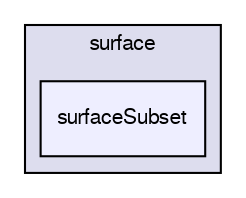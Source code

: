 digraph "applications/utilities/surface/surfaceSubset" {
  bgcolor=transparent;
  compound=true
  node [ fontsize="10", fontname="FreeSans"];
  edge [ labelfontsize="10", labelfontname="FreeSans"];
  subgraph clusterdir_f17de662d5fa06afbf0442aecb6ca0a0 {
    graph [ bgcolor="#ddddee", pencolor="black", label="surface" fontname="FreeSans", fontsize="10", URL="dir_f17de662d5fa06afbf0442aecb6ca0a0.html"]
  dir_f10a7b24f35920c617deb273d1a3dd3a [shape=box, label="surfaceSubset", style="filled", fillcolor="#eeeeff", pencolor="black", URL="dir_f10a7b24f35920c617deb273d1a3dd3a.html"];
  }
}
